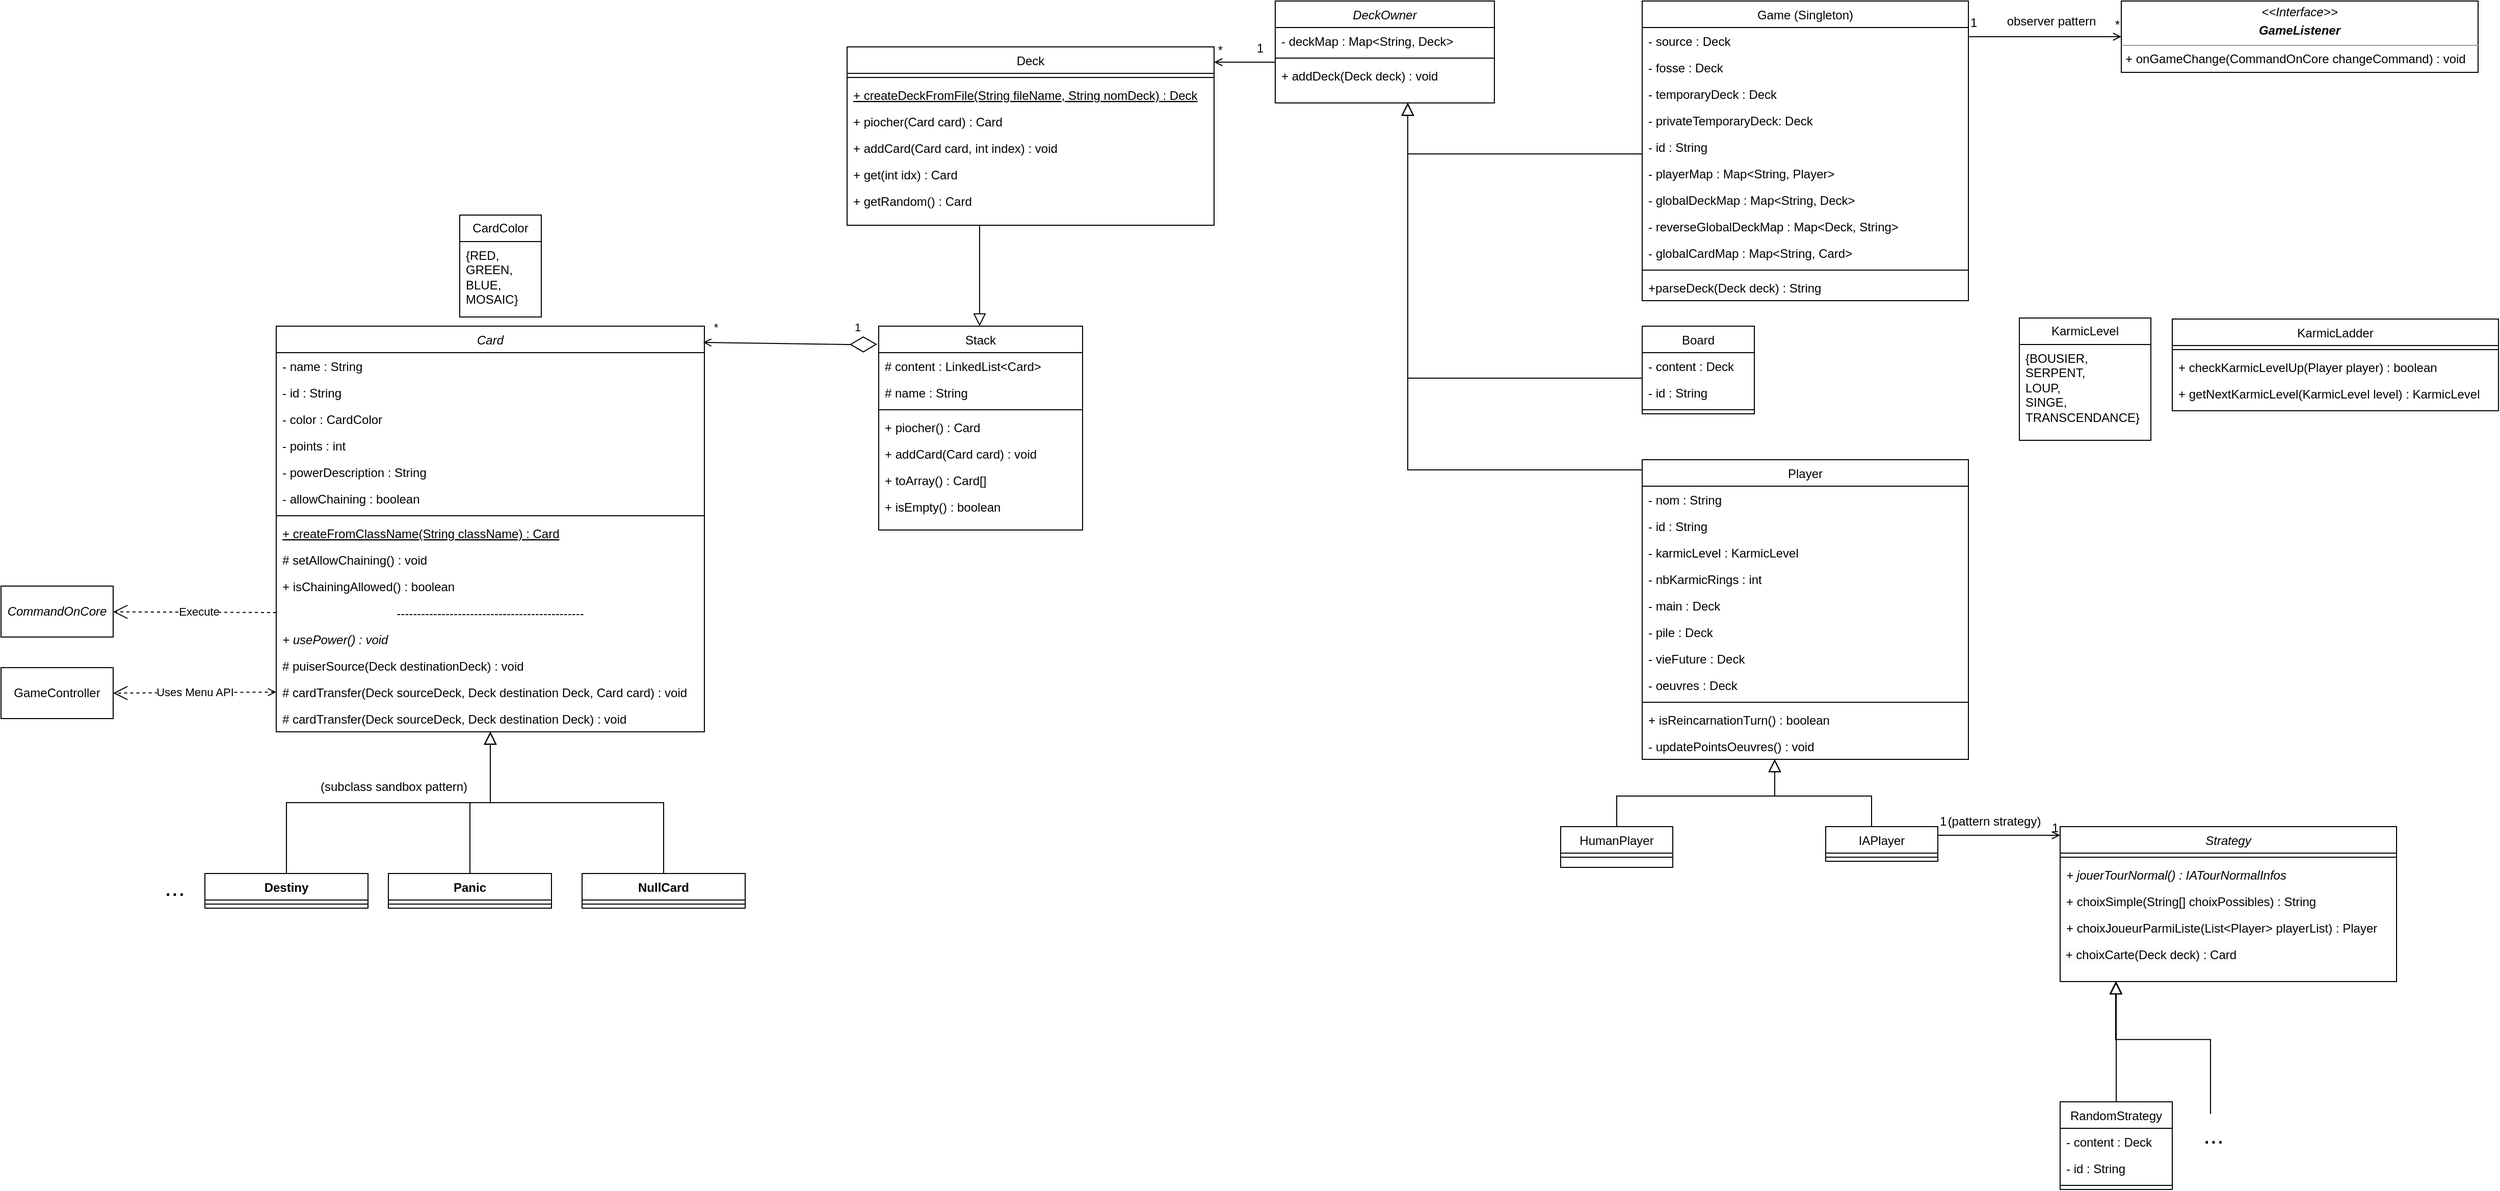 <mxfile version="22.1.21" type="github">
  <diagram id="C5RBs43oDa-KdzZeNtuy" name="Page-1">
    <mxGraphModel dx="1260" dy="649" grid="1" gridSize="10" guides="1" tooltips="1" connect="1" arrows="1" fold="1" page="1" pageScale="1" pageWidth="827" pageHeight="1169" math="0" shadow="0">
      <root>
        <mxCell id="WIyWlLk6GJQsqaUBKTNV-0" />
        <mxCell id="WIyWlLk6GJQsqaUBKTNV-1" parent="WIyWlLk6GJQsqaUBKTNV-0" />
        <mxCell id="ZWqAunlyHG688bj_NlrF-0" value="KarmicLevel" style="swimlane;fontStyle=0;childLayout=stackLayout;horizontal=1;startSize=26;fillColor=none;horizontalStack=0;resizeParent=1;resizeParentMax=0;resizeLast=0;collapsible=1;marginBottom=0;whiteSpace=wrap;html=1;" vertex="1" parent="WIyWlLk6GJQsqaUBKTNV-1">
          <mxGeometry x="2160" y="821" width="129" height="120" as="geometry">
            <mxRectangle x="1484" y="360" width="130" height="30" as="alternateBounds" />
          </mxGeometry>
        </mxCell>
        <mxCell id="ZWqAunlyHG688bj_NlrF-1" value="{BOUSIER, SERPENT, &lt;br&gt;LOUP, &lt;br&gt;SINGE, TRANSCENDANCE}" style="text;strokeColor=none;fillColor=none;align=left;verticalAlign=top;spacingLeft=4;spacingRight=4;overflow=hidden;rotatable=0;points=[[0,0.5],[1,0.5]];portConstraint=eastwest;whiteSpace=wrap;html=1;" vertex="1" parent="ZWqAunlyHG688bj_NlrF-0">
          <mxGeometry y="26" width="129" height="94" as="geometry" />
        </mxCell>
        <mxCell id="ZWqAunlyHG688bj_NlrF-13" value="KarmicLadder" style="swimlane;fontStyle=0;align=center;verticalAlign=top;childLayout=stackLayout;horizontal=1;startSize=26;horizontalStack=0;resizeParent=1;resizeLast=0;collapsible=1;marginBottom=0;rounded=0;shadow=0;strokeWidth=1;" vertex="1" parent="WIyWlLk6GJQsqaUBKTNV-1">
          <mxGeometry x="2310" y="822" width="320" height="90" as="geometry">
            <mxRectangle x="130" y="380" width="160" height="26" as="alternateBounds" />
          </mxGeometry>
        </mxCell>
        <mxCell id="ZWqAunlyHG688bj_NlrF-18" value="" style="line;html=1;strokeWidth=1;align=left;verticalAlign=middle;spacingTop=-1;spacingLeft=3;spacingRight=3;rotatable=0;labelPosition=right;points=[];portConstraint=eastwest;" vertex="1" parent="ZWqAunlyHG688bj_NlrF-13">
          <mxGeometry y="26" width="320" height="8" as="geometry" />
        </mxCell>
        <mxCell id="ZWqAunlyHG688bj_NlrF-96" value="+ checkKarmicLevelUp(Player player) : boolean" style="text;align=left;verticalAlign=top;spacingLeft=4;spacingRight=4;overflow=hidden;rotatable=0;points=[[0,0.5],[1,0.5]];portConstraint=eastwest;rounded=0;shadow=0;html=0;" vertex="1" parent="ZWqAunlyHG688bj_NlrF-13">
          <mxGeometry y="34" width="320" height="26" as="geometry" />
        </mxCell>
        <mxCell id="ZWqAunlyHG688bj_NlrF-99" value="+ getNextKarmicLevel(KarmicLevel level) : KarmicLevel" style="text;align=left;verticalAlign=top;spacingLeft=4;spacingRight=4;overflow=hidden;rotatable=0;points=[[0,0.5],[1,0.5]];portConstraint=eastwest;rounded=0;shadow=0;html=0;" vertex="1" parent="ZWqAunlyHG688bj_NlrF-13">
          <mxGeometry y="60" width="320" height="26" as="geometry" />
        </mxCell>
        <mxCell id="ZWqAunlyHG688bj_NlrF-23" value="&lt;p style=&quot;margin:0px;margin-top:4px;text-align:center;&quot;&gt;&lt;i&gt;&amp;lt;&amp;lt;Interface&amp;gt;&amp;gt;&lt;/i&gt;&lt;br&gt;&lt;/p&gt;&lt;p style=&quot;margin:0px;margin-top:4px;text-align:center;&quot;&gt;&lt;i&gt;&lt;b&gt;GameListener&lt;/b&gt;&lt;/i&gt;&lt;/p&gt;&lt;hr size=&quot;1&quot;&gt;&lt;p style=&quot;margin:0px;margin-left:4px;&quot;&gt;+ onGameChange(CommandOnCore changeCommand) : void&lt;/p&gt;" style="verticalAlign=top;align=left;overflow=fill;fontSize=12;fontFamily=Helvetica;html=1;whiteSpace=wrap;" vertex="1" parent="WIyWlLk6GJQsqaUBKTNV-1">
          <mxGeometry x="2260" y="510" width="350" height="70" as="geometry" />
        </mxCell>
        <mxCell id="ZWqAunlyHG688bj_NlrF-24" value="DeckOwner" style="swimlane;fontStyle=2;align=center;verticalAlign=top;childLayout=stackLayout;horizontal=1;startSize=26;horizontalStack=0;resizeParent=1;resizeLast=0;collapsible=1;marginBottom=0;rounded=0;shadow=0;strokeWidth=1;" vertex="1" parent="WIyWlLk6GJQsqaUBKTNV-1">
          <mxGeometry x="1430" y="510" width="215" height="100" as="geometry">
            <mxRectangle x="860" y="770" width="160" height="26" as="alternateBounds" />
          </mxGeometry>
        </mxCell>
        <mxCell id="ZWqAunlyHG688bj_NlrF-25" value="- deckMap : Map&lt;String, Deck&gt;" style="text;align=left;verticalAlign=top;spacingLeft=4;spacingRight=4;overflow=hidden;rotatable=0;points=[[0,0.5],[1,0.5]];portConstraint=eastwest;" vertex="1" parent="ZWqAunlyHG688bj_NlrF-24">
          <mxGeometry y="26" width="215" height="26" as="geometry" />
        </mxCell>
        <mxCell id="ZWqAunlyHG688bj_NlrF-28" value="" style="line;html=1;strokeWidth=1;align=left;verticalAlign=middle;spacingTop=-1;spacingLeft=3;spacingRight=3;rotatable=0;labelPosition=right;points=[];portConstraint=eastwest;" vertex="1" parent="ZWqAunlyHG688bj_NlrF-24">
          <mxGeometry y="52" width="215" height="8" as="geometry" />
        </mxCell>
        <mxCell id="ZWqAunlyHG688bj_NlrF-30" value="+ addDeck(Deck deck) : void" style="text;align=left;verticalAlign=top;spacingLeft=4;spacingRight=4;overflow=hidden;rotatable=0;points=[[0,0.5],[1,0.5]];portConstraint=eastwest;rounded=0;shadow=0;html=0;" vertex="1" parent="ZWqAunlyHG688bj_NlrF-24">
          <mxGeometry y="60" width="215" height="26" as="geometry" />
        </mxCell>
        <mxCell id="ZWqAunlyHG688bj_NlrF-32" value="CardColor" style="swimlane;fontStyle=0;childLayout=stackLayout;horizontal=1;startSize=26;fillColor=none;horizontalStack=0;resizeParent=1;resizeParentMax=0;resizeLast=0;collapsible=1;marginBottom=0;whiteSpace=wrap;html=1;" vertex="1" parent="WIyWlLk6GJQsqaUBKTNV-1">
          <mxGeometry x="630" y="720" width="80" height="100" as="geometry">
            <mxRectangle x="1484" y="360" width="130" height="30" as="alternateBounds" />
          </mxGeometry>
        </mxCell>
        <mxCell id="ZWqAunlyHG688bj_NlrF-33" value="{RED,&lt;br&gt;GREEN,&lt;br&gt;BLUE,&lt;br&gt;MOSAIC}" style="text;strokeColor=none;fillColor=none;align=left;verticalAlign=top;spacingLeft=4;spacingRight=4;overflow=hidden;rotatable=0;points=[[0,0.5],[1,0.5]];portConstraint=eastwest;whiteSpace=wrap;html=1;" vertex="1" parent="ZWqAunlyHG688bj_NlrF-32">
          <mxGeometry y="26" width="80" height="74" as="geometry" />
        </mxCell>
        <mxCell id="ZWqAunlyHG688bj_NlrF-35" value="Card" style="swimlane;fontStyle=2;align=center;verticalAlign=top;childLayout=stackLayout;horizontal=1;startSize=26;horizontalStack=0;resizeParent=1;resizeLast=0;collapsible=1;marginBottom=0;rounded=0;shadow=0;strokeWidth=1;" vertex="1" parent="WIyWlLk6GJQsqaUBKTNV-1">
          <mxGeometry x="450" y="829" width="420" height="398" as="geometry">
            <mxRectangle x="470" y="94" width="160" height="26" as="alternateBounds" />
          </mxGeometry>
        </mxCell>
        <mxCell id="ZWqAunlyHG688bj_NlrF-36" value="- name : String" style="text;align=left;verticalAlign=top;spacingLeft=4;spacingRight=4;overflow=hidden;rotatable=0;points=[[0,0.5],[1,0.5]];portConstraint=eastwest;" vertex="1" parent="ZWqAunlyHG688bj_NlrF-35">
          <mxGeometry y="26" width="420" height="26" as="geometry" />
        </mxCell>
        <mxCell id="ZWqAunlyHG688bj_NlrF-39" value="- id : String" style="text;align=left;verticalAlign=top;spacingLeft=4;spacingRight=4;overflow=hidden;rotatable=0;points=[[0,0.5],[1,0.5]];portConstraint=eastwest;" vertex="1" parent="ZWqAunlyHG688bj_NlrF-35">
          <mxGeometry y="52" width="420" height="26" as="geometry" />
        </mxCell>
        <mxCell id="ZWqAunlyHG688bj_NlrF-41" value="- color : CardColor" style="text;align=left;verticalAlign=top;spacingLeft=4;spacingRight=4;overflow=hidden;rotatable=0;points=[[0,0.5],[1,0.5]];portConstraint=eastwest;" vertex="1" parent="ZWqAunlyHG688bj_NlrF-35">
          <mxGeometry y="78" width="420" height="26" as="geometry" />
        </mxCell>
        <mxCell id="ZWqAunlyHG688bj_NlrF-43" value="- points : int" style="text;align=left;verticalAlign=top;spacingLeft=4;spacingRight=4;overflow=hidden;rotatable=0;points=[[0,0.5],[1,0.5]];portConstraint=eastwest;" vertex="1" parent="ZWqAunlyHG688bj_NlrF-35">
          <mxGeometry y="104" width="420" height="26" as="geometry" />
        </mxCell>
        <mxCell id="ZWqAunlyHG688bj_NlrF-42" value="- powerDescription : String" style="text;align=left;verticalAlign=top;spacingLeft=4;spacingRight=4;overflow=hidden;rotatable=0;points=[[0,0.5],[1,0.5]];portConstraint=eastwest;" vertex="1" parent="ZWqAunlyHG688bj_NlrF-35">
          <mxGeometry y="130" width="420" height="26" as="geometry" />
        </mxCell>
        <mxCell id="ZWqAunlyHG688bj_NlrF-40" value="- allowChaining : boolean" style="text;align=left;verticalAlign=top;spacingLeft=4;spacingRight=4;overflow=hidden;rotatable=0;points=[[0,0.5],[1,0.5]];portConstraint=eastwest;" vertex="1" parent="ZWqAunlyHG688bj_NlrF-35">
          <mxGeometry y="156" width="420" height="26" as="geometry" />
        </mxCell>
        <mxCell id="ZWqAunlyHG688bj_NlrF-37" value="" style="line;html=1;strokeWidth=1;align=left;verticalAlign=middle;spacingTop=-1;spacingLeft=3;spacingRight=3;rotatable=0;labelPosition=right;points=[];portConstraint=eastwest;" vertex="1" parent="ZWqAunlyHG688bj_NlrF-35">
          <mxGeometry y="182" width="420" height="8" as="geometry" />
        </mxCell>
        <mxCell id="ZWqAunlyHG688bj_NlrF-44" value="+ createFromClassName(String className) : Card" style="text;align=left;verticalAlign=top;spacingLeft=4;spacingRight=4;overflow=hidden;rotatable=0;points=[[0,0.5],[1,0.5]];portConstraint=eastwest;fontStyle=4" vertex="1" parent="ZWqAunlyHG688bj_NlrF-35">
          <mxGeometry y="190" width="420" height="26" as="geometry" />
        </mxCell>
        <mxCell id="ZWqAunlyHG688bj_NlrF-45" value="# setAllowChaining() : void" style="text;align=left;verticalAlign=top;spacingLeft=4;spacingRight=4;overflow=hidden;rotatable=0;points=[[0,0.5],[1,0.5]];portConstraint=eastwest;" vertex="1" parent="ZWqAunlyHG688bj_NlrF-35">
          <mxGeometry y="216" width="420" height="26" as="geometry" />
        </mxCell>
        <mxCell id="ZWqAunlyHG688bj_NlrF-46" value="+ isChainingAllowed() : boolean" style="text;align=left;verticalAlign=top;spacingLeft=4;spacingRight=4;overflow=hidden;rotatable=0;points=[[0,0.5],[1,0.5]];portConstraint=eastwest;" vertex="1" parent="ZWqAunlyHG688bj_NlrF-35">
          <mxGeometry y="242" width="420" height="26" as="geometry" />
        </mxCell>
        <mxCell id="ZWqAunlyHG688bj_NlrF-47" value="----------------------------------------------" style="text;align=center;verticalAlign=top;spacingLeft=4;spacingRight=4;overflow=hidden;rotatable=0;points=[[0,0.5],[1,0.5]];portConstraint=eastwest;" vertex="1" parent="ZWqAunlyHG688bj_NlrF-35">
          <mxGeometry y="268" width="420" height="26" as="geometry" />
        </mxCell>
        <mxCell id="ZWqAunlyHG688bj_NlrF-48" value="+ usePower() : void" style="text;align=left;verticalAlign=top;spacingLeft=4;spacingRight=4;overflow=hidden;rotatable=0;points=[[0,0.5],[1,0.5]];portConstraint=eastwest;fontStyle=2" vertex="1" parent="ZWqAunlyHG688bj_NlrF-35">
          <mxGeometry y="294" width="420" height="26" as="geometry" />
        </mxCell>
        <mxCell id="ZWqAunlyHG688bj_NlrF-49" value="# puiserSource(Deck destinationDeck) : void" style="text;align=left;verticalAlign=top;spacingLeft=4;spacingRight=4;overflow=hidden;rotatable=0;points=[[0,0.5],[1,0.5]];portConstraint=eastwest;" vertex="1" parent="ZWqAunlyHG688bj_NlrF-35">
          <mxGeometry y="320" width="420" height="26" as="geometry" />
        </mxCell>
        <mxCell id="ZWqAunlyHG688bj_NlrF-52" value="# cardTransfer(Deck sourceDeck, Deck destination Deck, Card card) : void" style="text;align=left;verticalAlign=top;spacingLeft=4;spacingRight=4;overflow=hidden;rotatable=0;points=[[0,0.5],[1,0.5]];portConstraint=eastwest;" vertex="1" parent="ZWqAunlyHG688bj_NlrF-35">
          <mxGeometry y="346" width="420" height="26" as="geometry" />
        </mxCell>
        <mxCell id="ZWqAunlyHG688bj_NlrF-53" value="# cardTransfer(Deck sourceDeck, Deck destination Deck) : void" style="text;align=left;verticalAlign=top;spacingLeft=4;spacingRight=4;overflow=hidden;rotatable=0;points=[[0,0.5],[1,0.5]];portConstraint=eastwest;" vertex="1" parent="ZWqAunlyHG688bj_NlrF-35">
          <mxGeometry y="372" width="420" height="26" as="geometry" />
        </mxCell>
        <mxCell id="ZWqAunlyHG688bj_NlrF-50" value="&lt;i&gt;CommandOnCore&lt;/i&gt;" style="html=1;whiteSpace=wrap;" vertex="1" parent="WIyWlLk6GJQsqaUBKTNV-1">
          <mxGeometry x="180" y="1084" width="110" height="50" as="geometry" />
        </mxCell>
        <mxCell id="ZWqAunlyHG688bj_NlrF-51" value="GameController" style="html=1;whiteSpace=wrap;" vertex="1" parent="WIyWlLk6GJQsqaUBKTNV-1">
          <mxGeometry x="180" y="1164" width="110" height="50" as="geometry" />
        </mxCell>
        <mxCell id="ZWqAunlyHG688bj_NlrF-54" value="Destiny" style="swimlane;fontStyle=1;align=center;verticalAlign=top;childLayout=stackLayout;horizontal=1;startSize=26;horizontalStack=0;resizeParent=1;resizeParentMax=0;resizeLast=0;collapsible=1;marginBottom=0;whiteSpace=wrap;html=1;" vertex="1" parent="WIyWlLk6GJQsqaUBKTNV-1">
          <mxGeometry x="380" y="1366" width="160" height="34" as="geometry" />
        </mxCell>
        <mxCell id="ZWqAunlyHG688bj_NlrF-55" value="" style="line;strokeWidth=1;fillColor=none;align=left;verticalAlign=middle;spacingTop=-1;spacingLeft=3;spacingRight=3;rotatable=0;labelPosition=right;points=[];portConstraint=eastwest;strokeColor=inherit;" vertex="1" parent="ZWqAunlyHG688bj_NlrF-54">
          <mxGeometry y="26" width="160" height="8" as="geometry" />
        </mxCell>
        <mxCell id="ZWqAunlyHG688bj_NlrF-56" value="Panic" style="swimlane;fontStyle=1;align=center;verticalAlign=top;childLayout=stackLayout;horizontal=1;startSize=26;horizontalStack=0;resizeParent=1;resizeParentMax=0;resizeLast=0;collapsible=1;marginBottom=0;whiteSpace=wrap;html=1;" vertex="1" parent="WIyWlLk6GJQsqaUBKTNV-1">
          <mxGeometry x="560" y="1366" width="160" height="34" as="geometry" />
        </mxCell>
        <mxCell id="ZWqAunlyHG688bj_NlrF-57" value="" style="line;strokeWidth=1;fillColor=none;align=left;verticalAlign=middle;spacingTop=-1;spacingLeft=3;spacingRight=3;rotatable=0;labelPosition=right;points=[];portConstraint=eastwest;strokeColor=inherit;" vertex="1" parent="ZWqAunlyHG688bj_NlrF-56">
          <mxGeometry y="26" width="160" height="8" as="geometry" />
        </mxCell>
        <mxCell id="ZWqAunlyHG688bj_NlrF-58" value="NullCard" style="swimlane;fontStyle=1;align=center;verticalAlign=top;childLayout=stackLayout;horizontal=1;startSize=26;horizontalStack=0;resizeParent=1;resizeParentMax=0;resizeLast=0;collapsible=1;marginBottom=0;whiteSpace=wrap;html=1;" vertex="1" parent="WIyWlLk6GJQsqaUBKTNV-1">
          <mxGeometry x="750" y="1366" width="160" height="34" as="geometry" />
        </mxCell>
        <mxCell id="ZWqAunlyHG688bj_NlrF-59" value="" style="line;strokeWidth=1;fillColor=none;align=left;verticalAlign=middle;spacingTop=-1;spacingLeft=3;spacingRight=3;rotatable=0;labelPosition=right;points=[];portConstraint=eastwest;strokeColor=inherit;" vertex="1" parent="ZWqAunlyHG688bj_NlrF-58">
          <mxGeometry y="26" width="160" height="8" as="geometry" />
        </mxCell>
        <mxCell id="ZWqAunlyHG688bj_NlrF-60" value="" style="endArrow=block;endSize=10;endFill=0;shadow=0;strokeWidth=1;rounded=0;edgeStyle=elbowEdgeStyle;elbow=vertical;exitX=0.5;exitY=0;exitDx=0;exitDy=0;entryX=0.5;entryY=1;entryDx=0;entryDy=0;" edge="1" parent="WIyWlLk6GJQsqaUBKTNV-1" source="ZWqAunlyHG688bj_NlrF-54" target="ZWqAunlyHG688bj_NlrF-35">
          <mxGeometry width="160" relative="1" as="geometry">
            <mxPoint x="870" y="1378" as="sourcePoint" />
            <mxPoint x="540" y="886" as="targetPoint" />
          </mxGeometry>
        </mxCell>
        <mxCell id="ZWqAunlyHG688bj_NlrF-61" value="" style="endArrow=block;endSize=10;endFill=0;shadow=0;strokeWidth=1;rounded=0;edgeStyle=elbowEdgeStyle;elbow=vertical;exitX=0.5;exitY=0;exitDx=0;exitDy=0;entryX=0.5;entryY=1;entryDx=0;entryDy=0;" edge="1" parent="WIyWlLk6GJQsqaUBKTNV-1" source="ZWqAunlyHG688bj_NlrF-56" target="ZWqAunlyHG688bj_NlrF-35">
          <mxGeometry width="160" relative="1" as="geometry">
            <mxPoint x="470" y="1376" as="sourcePoint" />
            <mxPoint x="570" y="886" as="targetPoint" />
          </mxGeometry>
        </mxCell>
        <mxCell id="ZWqAunlyHG688bj_NlrF-62" value="" style="endArrow=block;endSize=10;endFill=0;shadow=0;strokeWidth=1;rounded=0;edgeStyle=elbowEdgeStyle;elbow=vertical;exitX=0.5;exitY=0;exitDx=0;exitDy=0;entryX=0.5;entryY=1;entryDx=0;entryDy=0;" edge="1" parent="WIyWlLk6GJQsqaUBKTNV-1" source="ZWqAunlyHG688bj_NlrF-58" target="ZWqAunlyHG688bj_NlrF-35">
          <mxGeometry width="160" relative="1" as="geometry">
            <mxPoint x="650" y="1376" as="sourcePoint" />
            <mxPoint x="530" y="936" as="targetPoint" />
          </mxGeometry>
        </mxCell>
        <mxCell id="ZWqAunlyHG688bj_NlrF-63" value="&lt;font style=&quot;font-size: 24px;&quot;&gt;...&lt;/font&gt;" style="text;html=1;align=center;verticalAlign=middle;resizable=0;points=[];autosize=1;strokeColor=none;fillColor=none;" vertex="1" parent="WIyWlLk6GJQsqaUBKTNV-1">
          <mxGeometry x="330" y="1360" width="40" height="40" as="geometry" />
        </mxCell>
        <mxCell id="ZWqAunlyHG688bj_NlrF-64" value="(subclass sandbox pattern)" style="text;html=1;align=center;verticalAlign=middle;resizable=0;points=[];autosize=1;strokeColor=none;fillColor=none;" vertex="1" parent="WIyWlLk6GJQsqaUBKTNV-1">
          <mxGeometry x="480" y="1266" width="170" height="30" as="geometry" />
        </mxCell>
        <mxCell id="ZWqAunlyHG688bj_NlrF-65" value="Uses Menu API" style="endArrow=open;endSize=12;dashed=1;html=1;rounded=0;entryX=1;entryY=0.5;entryDx=0;entryDy=0;exitX=0;exitY=0.5;exitDx=0;exitDy=0;startArrow=open;startFill=0;targetPerimeterSpacing=12;sourcePerimeterSpacing=6;" edge="1" parent="WIyWlLk6GJQsqaUBKTNV-1" source="ZWqAunlyHG688bj_NlrF-52" target="ZWqAunlyHG688bj_NlrF-51">
          <mxGeometry width="160" relative="1" as="geometry">
            <mxPoint x="20" y="1196" as="sourcePoint" />
            <mxPoint x="302" y="1197" as="targetPoint" />
          </mxGeometry>
        </mxCell>
        <mxCell id="ZWqAunlyHG688bj_NlrF-66" value="Execute" style="endArrow=open;endSize=12;dashed=1;html=1;rounded=0;exitX=0;exitY=0.5;exitDx=0;exitDy=0;" edge="1" parent="WIyWlLk6GJQsqaUBKTNV-1" source="ZWqAunlyHG688bj_NlrF-47" target="ZWqAunlyHG688bj_NlrF-50">
          <mxGeometry x="-0.045" y="-1" width="160" relative="1" as="geometry">
            <mxPoint x="370" y="1035.5" as="sourcePoint" />
            <mxPoint x="369" y="1246.5" as="targetPoint" />
            <mxPoint as="offset" />
          </mxGeometry>
        </mxCell>
        <mxCell id="ZWqAunlyHG688bj_NlrF-67" value="Stack" style="swimlane;fontStyle=0;align=center;verticalAlign=top;childLayout=stackLayout;horizontal=1;startSize=26;horizontalStack=0;resizeParent=1;resizeLast=0;collapsible=1;marginBottom=0;rounded=0;shadow=0;strokeWidth=1;" vertex="1" parent="WIyWlLk6GJQsqaUBKTNV-1">
          <mxGeometry x="1041" y="829" width="200" height="200" as="geometry">
            <mxRectangle x="130" y="380" width="160" height="26" as="alternateBounds" />
          </mxGeometry>
        </mxCell>
        <mxCell id="ZWqAunlyHG688bj_NlrF-68" value="# content : LinkedList&lt;Card&gt;" style="text;align=left;verticalAlign=top;spacingLeft=4;spacingRight=4;overflow=hidden;rotatable=0;points=[[0,0.5],[1,0.5]];portConstraint=eastwest;" vertex="1" parent="ZWqAunlyHG688bj_NlrF-67">
          <mxGeometry y="26" width="200" height="26" as="geometry" />
        </mxCell>
        <mxCell id="ZWqAunlyHG688bj_NlrF-69" value="# name : String" style="text;align=left;verticalAlign=top;spacingLeft=4;spacingRight=4;overflow=hidden;rotatable=0;points=[[0,0.5],[1,0.5]];portConstraint=eastwest;" vertex="1" parent="ZWqAunlyHG688bj_NlrF-67">
          <mxGeometry y="52" width="200" height="26" as="geometry" />
        </mxCell>
        <mxCell id="ZWqAunlyHG688bj_NlrF-72" value="" style="line;html=1;strokeWidth=1;align=left;verticalAlign=middle;spacingTop=-1;spacingLeft=3;spacingRight=3;rotatable=0;labelPosition=right;points=[];portConstraint=eastwest;" vertex="1" parent="ZWqAunlyHG688bj_NlrF-67">
          <mxGeometry y="78" width="200" height="8" as="geometry" />
        </mxCell>
        <mxCell id="ZWqAunlyHG688bj_NlrF-73" value="+ piocher() : Card" style="text;align=left;verticalAlign=top;spacingLeft=4;spacingRight=4;overflow=hidden;rotatable=0;points=[[0,0.5],[1,0.5]];portConstraint=eastwest;fontStyle=0" vertex="1" parent="ZWqAunlyHG688bj_NlrF-67">
          <mxGeometry y="86" width="200" height="26" as="geometry" />
        </mxCell>
        <mxCell id="ZWqAunlyHG688bj_NlrF-74" value="+ addCard(Card card) : void" style="text;align=left;verticalAlign=top;spacingLeft=4;spacingRight=4;overflow=hidden;rotatable=0;points=[[0,0.5],[1,0.5]];portConstraint=eastwest;fontStyle=0" vertex="1" parent="ZWqAunlyHG688bj_NlrF-67">
          <mxGeometry y="112" width="200" height="26" as="geometry" />
        </mxCell>
        <mxCell id="ZWqAunlyHG688bj_NlrF-77" value="+ toArray() : Card[]" style="text;align=left;verticalAlign=top;spacingLeft=4;spacingRight=4;overflow=hidden;rotatable=0;points=[[0,0.5],[1,0.5]];portConstraint=eastwest;fontStyle=0" vertex="1" parent="ZWqAunlyHG688bj_NlrF-67">
          <mxGeometry y="138" width="200" height="26" as="geometry" />
        </mxCell>
        <mxCell id="ZWqAunlyHG688bj_NlrF-78" value="+ isEmpty() : boolean" style="text;align=left;verticalAlign=top;spacingLeft=4;spacingRight=4;overflow=hidden;rotatable=0;points=[[0,0.5],[1,0.5]];portConstraint=eastwest;fontStyle=0" vertex="1" parent="ZWqAunlyHG688bj_NlrF-67">
          <mxGeometry y="164" width="200" height="26" as="geometry" />
        </mxCell>
        <mxCell id="ZWqAunlyHG688bj_NlrF-79" value="Deck" style="swimlane;fontStyle=0;align=center;verticalAlign=top;childLayout=stackLayout;horizontal=1;startSize=26;horizontalStack=0;resizeParent=1;resizeLast=0;collapsible=1;marginBottom=0;rounded=0;shadow=0;strokeWidth=1;" vertex="1" parent="WIyWlLk6GJQsqaUBKTNV-1">
          <mxGeometry x="1010" y="555" width="360" height="175" as="geometry">
            <mxRectangle x="130" y="380" width="160" height="26" as="alternateBounds" />
          </mxGeometry>
        </mxCell>
        <mxCell id="ZWqAunlyHG688bj_NlrF-82" value="" style="line;html=1;strokeWidth=1;align=left;verticalAlign=middle;spacingTop=-1;spacingLeft=3;spacingRight=3;rotatable=0;labelPosition=right;points=[];portConstraint=eastwest;" vertex="1" parent="ZWqAunlyHG688bj_NlrF-79">
          <mxGeometry y="26" width="360" height="8" as="geometry" />
        </mxCell>
        <mxCell id="ZWqAunlyHG688bj_NlrF-88" value="+ createDeckFromFile(String fileName, String nomDeck) : Deck" style="text;align=left;verticalAlign=top;spacingLeft=4;spacingRight=4;overflow=hidden;rotatable=0;points=[[0,0.5],[1,0.5]];portConstraint=eastwest;fontStyle=4" vertex="1" parent="ZWqAunlyHG688bj_NlrF-79">
          <mxGeometry y="34" width="360" height="26" as="geometry" />
        </mxCell>
        <mxCell id="ZWqAunlyHG688bj_NlrF-83" value="+ piocher(Card card) : Card" style="text;align=left;verticalAlign=top;spacingLeft=4;spacingRight=4;overflow=hidden;rotatable=0;points=[[0,0.5],[1,0.5]];portConstraint=eastwest;fontStyle=0" vertex="1" parent="ZWqAunlyHG688bj_NlrF-79">
          <mxGeometry y="60" width="360" height="26" as="geometry" />
        </mxCell>
        <mxCell id="ZWqAunlyHG688bj_NlrF-84" value="+ addCard(Card card, int index) : void" style="text;align=left;verticalAlign=top;spacingLeft=4;spacingRight=4;overflow=hidden;rotatable=0;points=[[0,0.5],[1,0.5]];portConstraint=eastwest;fontStyle=0" vertex="1" parent="ZWqAunlyHG688bj_NlrF-79">
          <mxGeometry y="86" width="360" height="26" as="geometry" />
        </mxCell>
        <mxCell id="ZWqAunlyHG688bj_NlrF-85" value="+ get(int idx) : Card" style="text;align=left;verticalAlign=top;spacingLeft=4;spacingRight=4;overflow=hidden;rotatable=0;points=[[0,0.5],[1,0.5]];portConstraint=eastwest;fontStyle=0" vertex="1" parent="ZWqAunlyHG688bj_NlrF-79">
          <mxGeometry y="112" width="360" height="26" as="geometry" />
        </mxCell>
        <mxCell id="ZWqAunlyHG688bj_NlrF-86" value="+ getRandom() : Card" style="text;align=left;verticalAlign=top;spacingLeft=4;spacingRight=4;overflow=hidden;rotatable=0;points=[[0,0.5],[1,0.5]];portConstraint=eastwest;fontStyle=0" vertex="1" parent="ZWqAunlyHG688bj_NlrF-79">
          <mxGeometry y="138" width="360" height="26" as="geometry" />
        </mxCell>
        <mxCell id="ZWqAunlyHG688bj_NlrF-87" value="" style="endArrow=block;endSize=10;endFill=0;shadow=0;strokeWidth=1;rounded=0;edgeStyle=elbowEdgeStyle;elbow=vertical;" edge="1" parent="WIyWlLk6GJQsqaUBKTNV-1" source="ZWqAunlyHG688bj_NlrF-79" target="ZWqAunlyHG688bj_NlrF-67">
          <mxGeometry width="160" relative="1" as="geometry">
            <mxPoint x="1240" y="1116" as="sourcePoint" />
            <mxPoint x="1380" y="1036" as="targetPoint" />
            <Array as="points">
              <mxPoint x="1140" y="770" />
            </Array>
          </mxGeometry>
        </mxCell>
        <mxCell id="ZWqAunlyHG688bj_NlrF-89" value="" style="endArrow=diamondThin;endFill=0;endSize=24;html=1;rounded=0;startArrow=open;startFill=0;exitX=0.997;exitY=0.04;exitDx=0;exitDy=0;exitPerimeter=0;entryX=-0.008;entryY=0.089;entryDx=0;entryDy=0;entryPerimeter=0;" edge="1" parent="WIyWlLk6GJQsqaUBKTNV-1" source="ZWqAunlyHG688bj_NlrF-35" target="ZWqAunlyHG688bj_NlrF-67">
          <mxGeometry width="160" relative="1" as="geometry">
            <mxPoint x="910" y="816" as="sourcePoint" />
            <mxPoint x="1070" y="816" as="targetPoint" />
            <Array as="points">
              <mxPoint x="1010" y="847" />
            </Array>
          </mxGeometry>
        </mxCell>
        <mxCell id="ZWqAunlyHG688bj_NlrF-90" value="1" style="edgeLabel;html=1;align=center;verticalAlign=middle;resizable=0;points=[];" vertex="1" connectable="0" parent="ZWqAunlyHG688bj_NlrF-89">
          <mxGeometry x="0.795" y="2" relative="1" as="geometry">
            <mxPoint x="-2" y="-15" as="offset" />
          </mxGeometry>
        </mxCell>
        <mxCell id="ZWqAunlyHG688bj_NlrF-91" value="*" style="edgeLabel;html=1;align=center;verticalAlign=middle;resizable=0;points=[];" vertex="1" connectable="0" parent="ZWqAunlyHG688bj_NlrF-89">
          <mxGeometry x="-0.903" y="1" relative="1" as="geometry">
            <mxPoint x="3" y="-14" as="offset" />
          </mxGeometry>
        </mxCell>
        <mxCell id="ZWqAunlyHG688bj_NlrF-92" value="" style="endArrow=open;shadow=0;strokeWidth=1;rounded=0;endFill=1;edgeStyle=elbowEdgeStyle;elbow=vertical;" edge="1" parent="WIyWlLk6GJQsqaUBKTNV-1" source="ZWqAunlyHG688bj_NlrF-24" target="ZWqAunlyHG688bj_NlrF-79">
          <mxGeometry x="0.5" y="41" relative="1" as="geometry">
            <mxPoint x="1510" y="520" as="sourcePoint" />
            <mxPoint x="1420" y="540" as="targetPoint" />
            <mxPoint x="-40" y="32" as="offset" />
            <Array as="points">
              <mxPoint x="1410" y="570" />
            </Array>
          </mxGeometry>
        </mxCell>
        <mxCell id="ZWqAunlyHG688bj_NlrF-93" value="1" style="resizable=0;align=left;verticalAlign=bottom;labelBackgroundColor=none;fontSize=12;" connectable="0" vertex="1" parent="ZWqAunlyHG688bj_NlrF-92">
          <mxGeometry x="-1" relative="1" as="geometry">
            <mxPoint x="-20" y="-5" as="offset" />
          </mxGeometry>
        </mxCell>
        <mxCell id="ZWqAunlyHG688bj_NlrF-94" value="*" style="resizable=0;align=right;verticalAlign=bottom;labelBackgroundColor=none;fontSize=12;" connectable="0" vertex="1" parent="ZWqAunlyHG688bj_NlrF-92">
          <mxGeometry x="1" relative="1" as="geometry">
            <mxPoint x="10" y="-3" as="offset" />
          </mxGeometry>
        </mxCell>
        <mxCell id="ZWqAunlyHG688bj_NlrF-100" value="Board" style="swimlane;fontStyle=0;align=center;verticalAlign=top;childLayout=stackLayout;horizontal=1;startSize=26;horizontalStack=0;resizeParent=1;resizeLast=0;collapsible=1;marginBottom=0;rounded=0;shadow=0;strokeWidth=1;" vertex="1" parent="WIyWlLk6GJQsqaUBKTNV-1">
          <mxGeometry x="1790" y="829" width="110" height="86" as="geometry">
            <mxRectangle x="130" y="380" width="160" height="26" as="alternateBounds" />
          </mxGeometry>
        </mxCell>
        <mxCell id="ZWqAunlyHG688bj_NlrF-105" value="- content : Deck" style="text;align=left;verticalAlign=top;spacingLeft=4;spacingRight=4;overflow=hidden;rotatable=0;points=[[0,0.5],[1,0.5]];portConstraint=eastwest;" vertex="1" parent="ZWqAunlyHG688bj_NlrF-100">
          <mxGeometry y="26" width="110" height="26" as="geometry" />
        </mxCell>
        <mxCell id="ZWqAunlyHG688bj_NlrF-106" value="- id : String" style="text;align=left;verticalAlign=top;spacingLeft=4;spacingRight=4;overflow=hidden;rotatable=0;points=[[0,0.5],[1,0.5]];portConstraint=eastwest;" vertex="1" parent="ZWqAunlyHG688bj_NlrF-100">
          <mxGeometry y="52" width="110" height="26" as="geometry" />
        </mxCell>
        <mxCell id="ZWqAunlyHG688bj_NlrF-101" value="" style="line;html=1;strokeWidth=1;align=left;verticalAlign=middle;spacingTop=-1;spacingLeft=3;spacingRight=3;rotatable=0;labelPosition=right;points=[];portConstraint=eastwest;" vertex="1" parent="ZWqAunlyHG688bj_NlrF-100">
          <mxGeometry y="78" width="110" height="8" as="geometry" />
        </mxCell>
        <mxCell id="ZWqAunlyHG688bj_NlrF-104" value="" style="endArrow=block;endSize=10;endFill=0;shadow=0;strokeWidth=1;rounded=0;edgeStyle=elbowEdgeStyle;elbow=vertical;" edge="1" parent="WIyWlLk6GJQsqaUBKTNV-1" source="ZWqAunlyHG688bj_NlrF-100" target="ZWqAunlyHG688bj_NlrF-24">
          <mxGeometry width="160" relative="1" as="geometry">
            <mxPoint x="1590" y="823" as="sourcePoint" />
            <mxPoint x="1590" y="710" as="targetPoint" />
            <Array as="points">
              <mxPoint x="1560" y="880" />
            </Array>
          </mxGeometry>
        </mxCell>
        <mxCell id="ZWqAunlyHG688bj_NlrF-107" value="Player" style="swimlane;fontStyle=0;align=center;verticalAlign=top;childLayout=stackLayout;horizontal=1;startSize=26;horizontalStack=0;resizeParent=1;resizeLast=0;collapsible=1;marginBottom=0;rounded=0;shadow=0;strokeWidth=1;" vertex="1" parent="WIyWlLk6GJQsqaUBKTNV-1">
          <mxGeometry x="1790" y="960" width="320" height="294" as="geometry">
            <mxRectangle x="130" y="380" width="160" height="26" as="alternateBounds" />
          </mxGeometry>
        </mxCell>
        <mxCell id="ZWqAunlyHG688bj_NlrF-111" value="- nom : String" style="text;align=left;verticalAlign=top;spacingLeft=4;spacingRight=4;overflow=hidden;rotatable=0;points=[[0,0.5],[1,0.5]];portConstraint=eastwest;" vertex="1" parent="ZWqAunlyHG688bj_NlrF-107">
          <mxGeometry y="26" width="320" height="26" as="geometry" />
        </mxCell>
        <mxCell id="ZWqAunlyHG688bj_NlrF-120" value="- id : String" style="text;align=left;verticalAlign=top;spacingLeft=4;spacingRight=4;overflow=hidden;rotatable=0;points=[[0,0.5],[1,0.5]];portConstraint=eastwest;" vertex="1" parent="ZWqAunlyHG688bj_NlrF-107">
          <mxGeometry y="52" width="320" height="26" as="geometry" />
        </mxCell>
        <mxCell id="ZWqAunlyHG688bj_NlrF-112" value="- karmicLevel : KarmicLevel" style="text;align=left;verticalAlign=top;spacingLeft=4;spacingRight=4;overflow=hidden;rotatable=0;points=[[0,0.5],[1,0.5]];portConstraint=eastwest;" vertex="1" parent="ZWqAunlyHG688bj_NlrF-107">
          <mxGeometry y="78" width="320" height="26" as="geometry" />
        </mxCell>
        <mxCell id="ZWqAunlyHG688bj_NlrF-113" value="- nbKarmicRings : int" style="text;align=left;verticalAlign=top;spacingLeft=4;spacingRight=4;overflow=hidden;rotatable=0;points=[[0,0.5],[1,0.5]];portConstraint=eastwest;" vertex="1" parent="ZWqAunlyHG688bj_NlrF-107">
          <mxGeometry y="104" width="320" height="26" as="geometry" />
        </mxCell>
        <mxCell id="ZWqAunlyHG688bj_NlrF-117" value="- main : Deck" style="text;align=left;verticalAlign=top;spacingLeft=4;spacingRight=4;overflow=hidden;rotatable=0;points=[[0,0.5],[1,0.5]];portConstraint=eastwest;" vertex="1" parent="ZWqAunlyHG688bj_NlrF-107">
          <mxGeometry y="130" width="320" height="26" as="geometry" />
        </mxCell>
        <mxCell id="ZWqAunlyHG688bj_NlrF-115" value="- pile : Deck" style="text;align=left;verticalAlign=top;spacingLeft=4;spacingRight=4;overflow=hidden;rotatable=0;points=[[0,0.5],[1,0.5]];portConstraint=eastwest;" vertex="1" parent="ZWqAunlyHG688bj_NlrF-107">
          <mxGeometry y="156" width="320" height="26" as="geometry" />
        </mxCell>
        <mxCell id="ZWqAunlyHG688bj_NlrF-116" value="- vieFuture : Deck" style="text;align=left;verticalAlign=top;spacingLeft=4;spacingRight=4;overflow=hidden;rotatable=0;points=[[0,0.5],[1,0.5]];portConstraint=eastwest;" vertex="1" parent="ZWqAunlyHG688bj_NlrF-107">
          <mxGeometry y="182" width="320" height="26" as="geometry" />
        </mxCell>
        <mxCell id="ZWqAunlyHG688bj_NlrF-114" value="- oeuvres : Deck" style="text;align=left;verticalAlign=top;spacingLeft=4;spacingRight=4;overflow=hidden;rotatable=0;points=[[0,0.5],[1,0.5]];portConstraint=eastwest;" vertex="1" parent="ZWqAunlyHG688bj_NlrF-107">
          <mxGeometry y="208" width="320" height="26" as="geometry" />
        </mxCell>
        <mxCell id="ZWqAunlyHG688bj_NlrF-108" value="" style="line;html=1;strokeWidth=1;align=left;verticalAlign=middle;spacingTop=-1;spacingLeft=3;spacingRight=3;rotatable=0;labelPosition=right;points=[];portConstraint=eastwest;" vertex="1" parent="ZWqAunlyHG688bj_NlrF-107">
          <mxGeometry y="234" width="320" height="8" as="geometry" />
        </mxCell>
        <mxCell id="ZWqAunlyHG688bj_NlrF-118" value="+ isReincarnationTurn() : boolean" style="text;align=left;verticalAlign=top;spacingLeft=4;spacingRight=4;overflow=hidden;rotatable=0;points=[[0,0.5],[1,0.5]];portConstraint=eastwest;rounded=0;shadow=0;html=0;" vertex="1" parent="ZWqAunlyHG688bj_NlrF-107">
          <mxGeometry y="242" width="320" height="26" as="geometry" />
        </mxCell>
        <mxCell id="ZWqAunlyHG688bj_NlrF-119" value="- updatePointsOeuvres() : void" style="text;align=left;verticalAlign=top;spacingLeft=4;spacingRight=4;overflow=hidden;rotatable=0;points=[[0,0.5],[1,0.5]];portConstraint=eastwest;rounded=0;shadow=0;html=0;" vertex="1" parent="ZWqAunlyHG688bj_NlrF-107">
          <mxGeometry y="268" width="320" height="26" as="geometry" />
        </mxCell>
        <mxCell id="ZWqAunlyHG688bj_NlrF-121" value="HumanPlayer" style="swimlane;fontStyle=0;align=center;verticalAlign=top;childLayout=stackLayout;horizontal=1;startSize=26;horizontalStack=0;resizeParent=1;resizeLast=0;collapsible=1;marginBottom=0;rounded=0;shadow=0;strokeWidth=1;" vertex="1" parent="WIyWlLk6GJQsqaUBKTNV-1">
          <mxGeometry x="1710" y="1320" width="110" height="40" as="geometry">
            <mxRectangle x="130" y="380" width="160" height="26" as="alternateBounds" />
          </mxGeometry>
        </mxCell>
        <mxCell id="ZWqAunlyHG688bj_NlrF-124" value="" style="line;html=1;strokeWidth=1;align=left;verticalAlign=middle;spacingTop=-1;spacingLeft=3;spacingRight=3;rotatable=0;labelPosition=right;points=[];portConstraint=eastwest;" vertex="1" parent="ZWqAunlyHG688bj_NlrF-121">
          <mxGeometry y="26" width="110" height="8" as="geometry" />
        </mxCell>
        <mxCell id="ZWqAunlyHG688bj_NlrF-125" value="" style="endArrow=block;endSize=10;endFill=0;shadow=0;strokeWidth=1;rounded=0;edgeStyle=elbowEdgeStyle;elbow=vertical;" edge="1" parent="WIyWlLk6GJQsqaUBKTNV-1" source="ZWqAunlyHG688bj_NlrF-107" target="ZWqAunlyHG688bj_NlrF-24">
          <mxGeometry width="160" relative="1" as="geometry">
            <mxPoint x="1695" y="830" as="sourcePoint" />
            <mxPoint x="1570" y="615" as="targetPoint" />
            <Array as="points">
              <mxPoint x="1560" y="970" />
            </Array>
          </mxGeometry>
        </mxCell>
        <mxCell id="ZWqAunlyHG688bj_NlrF-126" value="" style="endArrow=block;endSize=10;endFill=0;shadow=0;strokeWidth=1;rounded=0;edgeStyle=elbowEdgeStyle;elbow=vertical;" edge="1" parent="WIyWlLk6GJQsqaUBKTNV-1" source="ZWqAunlyHG688bj_NlrF-121" target="ZWqAunlyHG688bj_NlrF-107">
          <mxGeometry width="160" relative="1" as="geometry">
            <mxPoint x="2235" y="1455" as="sourcePoint" />
            <mxPoint x="2110" y="1240" as="targetPoint" />
            <Array as="points">
              <mxPoint x="1920" y="1290" />
            </Array>
          </mxGeometry>
        </mxCell>
        <mxCell id="ZWqAunlyHG688bj_NlrF-129" value="IAPlayer" style="swimlane;fontStyle=0;align=center;verticalAlign=top;childLayout=stackLayout;horizontal=1;startSize=26;horizontalStack=0;resizeParent=1;resizeLast=0;collapsible=1;marginBottom=0;rounded=0;shadow=0;strokeWidth=1;" vertex="1" parent="WIyWlLk6GJQsqaUBKTNV-1">
          <mxGeometry x="1970" y="1320" width="110" height="34" as="geometry">
            <mxRectangle x="130" y="380" width="160" height="26" as="alternateBounds" />
          </mxGeometry>
        </mxCell>
        <mxCell id="ZWqAunlyHG688bj_NlrF-132" value="" style="line;html=1;strokeWidth=1;align=left;verticalAlign=middle;spacingTop=-1;spacingLeft=3;spacingRight=3;rotatable=0;labelPosition=right;points=[];portConstraint=eastwest;" vertex="1" parent="ZWqAunlyHG688bj_NlrF-129">
          <mxGeometry y="26" width="110" height="8" as="geometry" />
        </mxCell>
        <mxCell id="ZWqAunlyHG688bj_NlrF-133" value="" style="endArrow=block;endSize=10;endFill=0;shadow=0;strokeWidth=1;rounded=0;edgeStyle=elbowEdgeStyle;elbow=vertical;" edge="1" parent="WIyWlLk6GJQsqaUBKTNV-1">
          <mxGeometry width="160" relative="1" as="geometry">
            <mxPoint x="2015" y="1320" as="sourcePoint" />
            <mxPoint x="1920" y="1254" as="targetPoint" />
            <Array as="points">
              <mxPoint x="1970" y="1290" />
            </Array>
          </mxGeometry>
        </mxCell>
        <mxCell id="ZWqAunlyHG688bj_NlrF-135" value="Strategy" style="swimlane;fontStyle=2;align=center;verticalAlign=top;childLayout=stackLayout;horizontal=1;startSize=26;horizontalStack=0;resizeParent=1;resizeLast=0;collapsible=1;marginBottom=0;rounded=0;shadow=0;strokeWidth=1;" vertex="1" parent="WIyWlLk6GJQsqaUBKTNV-1">
          <mxGeometry x="2200" y="1320" width="330" height="152" as="geometry">
            <mxRectangle x="130" y="380" width="160" height="26" as="alternateBounds" />
          </mxGeometry>
        </mxCell>
        <mxCell id="ZWqAunlyHG688bj_NlrF-138" value="" style="line;html=1;strokeWidth=1;align=left;verticalAlign=middle;spacingTop=-1;spacingLeft=3;spacingRight=3;rotatable=0;labelPosition=right;points=[];portConstraint=eastwest;" vertex="1" parent="ZWqAunlyHG688bj_NlrF-135">
          <mxGeometry y="26" width="330" height="8" as="geometry" />
        </mxCell>
        <mxCell id="ZWqAunlyHG688bj_NlrF-136" value="+ jouerTourNormal() : IATourNormalInfos" style="text;align=left;verticalAlign=top;spacingLeft=4;spacingRight=4;overflow=hidden;rotatable=0;points=[[0,0.5],[1,0.5]];portConstraint=eastwest;fontStyle=2" vertex="1" parent="ZWqAunlyHG688bj_NlrF-135">
          <mxGeometry y="34" width="330" height="26" as="geometry" />
        </mxCell>
        <mxCell id="ZWqAunlyHG688bj_NlrF-155" value="+ choixSimple(String[] choixPossibles) : String" style="text;align=left;verticalAlign=top;spacingLeft=4;spacingRight=4;overflow=hidden;rotatable=0;points=[[0,0.5],[1,0.5]];portConstraint=eastwest;" vertex="1" parent="ZWqAunlyHG688bj_NlrF-135">
          <mxGeometry y="60" width="330" height="26" as="geometry" />
        </mxCell>
        <mxCell id="ZWqAunlyHG688bj_NlrF-159" value="+ choixJoueurParmiListe(List&lt;Player&gt; playerList) : Player" style="text;align=left;verticalAlign=top;spacingLeft=4;spacingRight=4;overflow=hidden;rotatable=0;points=[[0,0.5],[1,0.5]];portConstraint=eastwest;" vertex="1" parent="ZWqAunlyHG688bj_NlrF-135">
          <mxGeometry y="86" width="330" height="26" as="geometry" />
        </mxCell>
        <mxCell id="ZWqAunlyHG688bj_NlrF-157" value="&lt;span style=&quot;color: rgb(0, 0, 0); font-family: Helvetica; font-size: 12px; font-style: normal; font-variant-ligatures: normal; font-variant-caps: normal; font-weight: 400; letter-spacing: normal; orphans: 2; text-align: left; text-indent: 0px; text-transform: none; widows: 2; word-spacing: 0px; -webkit-text-stroke-width: 0px; background-color: rgb(251, 251, 251); text-decoration-thickness: initial; text-decoration-style: initial; text-decoration-color: initial; float: none; display: inline !important;&quot;&gt;&amp;nbsp;+ choixCarte(Deck deck) : Card&lt;/span&gt;" style="text;whiteSpace=wrap;html=1;" vertex="1" parent="ZWqAunlyHG688bj_NlrF-135">
          <mxGeometry y="112" width="330" height="40" as="geometry" />
        </mxCell>
        <mxCell id="ZWqAunlyHG688bj_NlrF-139" value="RandomStrategy" style="swimlane;fontStyle=0;align=center;verticalAlign=top;childLayout=stackLayout;horizontal=1;startSize=26;horizontalStack=0;resizeParent=1;resizeLast=0;collapsible=1;marginBottom=0;rounded=0;shadow=0;strokeWidth=1;" vertex="1" parent="WIyWlLk6GJQsqaUBKTNV-1">
          <mxGeometry x="2200" y="1590" width="110" height="86" as="geometry">
            <mxRectangle x="130" y="380" width="160" height="26" as="alternateBounds" />
          </mxGeometry>
        </mxCell>
        <mxCell id="ZWqAunlyHG688bj_NlrF-140" value="- content : Deck" style="text;align=left;verticalAlign=top;spacingLeft=4;spacingRight=4;overflow=hidden;rotatable=0;points=[[0,0.5],[1,0.5]];portConstraint=eastwest;" vertex="1" parent="ZWqAunlyHG688bj_NlrF-139">
          <mxGeometry y="26" width="110" height="26" as="geometry" />
        </mxCell>
        <mxCell id="ZWqAunlyHG688bj_NlrF-141" value="- id : String" style="text;align=left;verticalAlign=top;spacingLeft=4;spacingRight=4;overflow=hidden;rotatable=0;points=[[0,0.5],[1,0.5]];portConstraint=eastwest;" vertex="1" parent="ZWqAunlyHG688bj_NlrF-139">
          <mxGeometry y="52" width="110" height="26" as="geometry" />
        </mxCell>
        <mxCell id="ZWqAunlyHG688bj_NlrF-142" value="" style="line;html=1;strokeWidth=1;align=left;verticalAlign=middle;spacingTop=-1;spacingLeft=3;spacingRight=3;rotatable=0;labelPosition=right;points=[];portConstraint=eastwest;" vertex="1" parent="ZWqAunlyHG688bj_NlrF-139">
          <mxGeometry y="78" width="110" height="8" as="geometry" />
        </mxCell>
        <mxCell id="ZWqAunlyHG688bj_NlrF-143" value="" style="endArrow=block;endSize=10;endFill=0;shadow=0;strokeWidth=1;rounded=0;edgeStyle=elbowEdgeStyle;elbow=vertical;" edge="1" parent="WIyWlLk6GJQsqaUBKTNV-1" source="ZWqAunlyHG688bj_NlrF-139" target="ZWqAunlyHG688bj_NlrF-135">
          <mxGeometry width="160" relative="1" as="geometry">
            <mxPoint x="2165" y="1538" as="sourcePoint" />
            <mxPoint x="2070" y="1472" as="targetPoint" />
            <Array as="points">
              <mxPoint x="2250" y="1432" />
            </Array>
          </mxGeometry>
        </mxCell>
        <mxCell id="ZWqAunlyHG688bj_NlrF-144" value="&lt;font style=&quot;font-size: 24px;&quot;&gt;...&lt;/font&gt;" style="text;html=1;align=center;verticalAlign=middle;resizable=0;points=[];autosize=1;strokeColor=none;fillColor=none;" vertex="1" parent="WIyWlLk6GJQsqaUBKTNV-1">
          <mxGeometry x="2330" y="1603" width="40" height="40" as="geometry" />
        </mxCell>
        <mxCell id="ZWqAunlyHG688bj_NlrF-147" value="" style="endArrow=block;endSize=10;endFill=0;shadow=0;strokeWidth=1;rounded=0;edgeStyle=elbowEdgeStyle;elbow=vertical;entryX=0.165;entryY=1.029;entryDx=0;entryDy=0;entryPerimeter=0;" edge="1" parent="WIyWlLk6GJQsqaUBKTNV-1">
          <mxGeometry width="160" relative="1" as="geometry">
            <mxPoint x="2347.5" y="1601.84" as="sourcePoint" />
            <mxPoint x="2254.45" y="1472" as="targetPoint" />
            <Array as="points">
              <mxPoint x="2300" y="1528.84" />
            </Array>
          </mxGeometry>
        </mxCell>
        <mxCell id="ZWqAunlyHG688bj_NlrF-149" value="" style="endArrow=open;shadow=0;strokeWidth=1;rounded=0;endFill=1;edgeStyle=elbowEdgeStyle;elbow=vertical;exitX=1;exitY=0.25;exitDx=0;exitDy=0;" edge="1" parent="WIyWlLk6GJQsqaUBKTNV-1" source="ZWqAunlyHG688bj_NlrF-129" target="ZWqAunlyHG688bj_NlrF-135">
          <mxGeometry x="0.5" y="41" relative="1" as="geometry">
            <mxPoint x="2133" y="1430.5" as="sourcePoint" />
            <mxPoint x="2003" y="1430.5" as="targetPoint" />
            <mxPoint x="-40" y="32" as="offset" />
          </mxGeometry>
        </mxCell>
        <mxCell id="ZWqAunlyHG688bj_NlrF-150" value="1" style="resizable=0;align=left;verticalAlign=bottom;labelBackgroundColor=none;fontSize=12;" connectable="0" vertex="1" parent="ZWqAunlyHG688bj_NlrF-149">
          <mxGeometry x="-1" relative="1" as="geometry">
            <mxPoint y="-5" as="offset" />
          </mxGeometry>
        </mxCell>
        <mxCell id="ZWqAunlyHG688bj_NlrF-153" value="1" style="resizable=0;align=left;verticalAlign=bottom;labelBackgroundColor=none;fontSize=12;" connectable="0" vertex="1" parent="WIyWlLk6GJQsqaUBKTNV-1">
          <mxGeometry x="2190.001" y="1329.999" as="geometry" />
        </mxCell>
        <mxCell id="ZWqAunlyHG688bj_NlrF-154" value="(pattern strategy)" style="text;html=1;align=center;verticalAlign=middle;resizable=0;points=[];autosize=1;strokeColor=none;fillColor=none;" vertex="1" parent="WIyWlLk6GJQsqaUBKTNV-1">
          <mxGeometry x="2080" y="1300" width="110" height="30" as="geometry" />
        </mxCell>
        <mxCell id="ZWqAunlyHG688bj_NlrF-160" value="Game (Singleton)" style="swimlane;fontStyle=0;align=center;verticalAlign=top;childLayout=stackLayout;horizontal=1;startSize=26;horizontalStack=0;resizeParent=1;resizeLast=0;collapsible=1;marginBottom=0;rounded=0;shadow=0;strokeWidth=1;" vertex="1" parent="WIyWlLk6GJQsqaUBKTNV-1">
          <mxGeometry x="1790" y="510" width="320" height="294" as="geometry">
            <mxRectangle x="130" y="380" width="160" height="26" as="alternateBounds" />
          </mxGeometry>
        </mxCell>
        <mxCell id="ZWqAunlyHG688bj_NlrF-167" value="- source : Deck" style="text;align=left;verticalAlign=top;spacingLeft=4;spacingRight=4;overflow=hidden;rotatable=0;points=[[0,0.5],[1,0.5]];portConstraint=eastwest;" vertex="1" parent="ZWqAunlyHG688bj_NlrF-160">
          <mxGeometry y="26" width="320" height="26" as="geometry" />
        </mxCell>
        <mxCell id="ZWqAunlyHG688bj_NlrF-177" value="- fosse : Deck" style="text;align=left;verticalAlign=top;spacingLeft=4;spacingRight=4;overflow=hidden;rotatable=0;points=[[0,0.5],[1,0.5]];portConstraint=eastwest;" vertex="1" parent="ZWqAunlyHG688bj_NlrF-160">
          <mxGeometry y="52" width="320" height="26" as="geometry" />
        </mxCell>
        <mxCell id="ZWqAunlyHG688bj_NlrF-178" value="- temporaryDeck : Deck" style="text;align=left;verticalAlign=top;spacingLeft=4;spacingRight=4;overflow=hidden;rotatable=0;points=[[0,0.5],[1,0.5]];portConstraint=eastwest;" vertex="1" parent="ZWqAunlyHG688bj_NlrF-160">
          <mxGeometry y="78" width="320" height="26" as="geometry" />
        </mxCell>
        <mxCell id="ZWqAunlyHG688bj_NlrF-179" value="- privateTemporaryDeck: Deck" style="text;align=left;verticalAlign=top;spacingLeft=4;spacingRight=4;overflow=hidden;rotatable=0;points=[[0,0.5],[1,0.5]];portConstraint=eastwest;" vertex="1" parent="ZWqAunlyHG688bj_NlrF-160">
          <mxGeometry y="104" width="320" height="26" as="geometry" />
        </mxCell>
        <mxCell id="ZWqAunlyHG688bj_NlrF-180" value="- id : String" style="text;align=left;verticalAlign=top;spacingLeft=4;spacingRight=4;overflow=hidden;rotatable=0;points=[[0,0.5],[1,0.5]];portConstraint=eastwest;" vertex="1" parent="ZWqAunlyHG688bj_NlrF-160">
          <mxGeometry y="130" width="320" height="26" as="geometry" />
        </mxCell>
        <mxCell id="ZWqAunlyHG688bj_NlrF-181" value="- playerMap : Map&lt;String, Player&gt;" style="text;align=left;verticalAlign=top;spacingLeft=4;spacingRight=4;overflow=hidden;rotatable=0;points=[[0,0.5],[1,0.5]];portConstraint=eastwest;" vertex="1" parent="ZWqAunlyHG688bj_NlrF-160">
          <mxGeometry y="156" width="320" height="26" as="geometry" />
        </mxCell>
        <mxCell id="ZWqAunlyHG688bj_NlrF-183" value="- globalDeckMap : Map&lt;String, Deck&gt;" style="text;align=left;verticalAlign=top;spacingLeft=4;spacingRight=4;overflow=hidden;rotatable=0;points=[[0,0.5],[1,0.5]];portConstraint=eastwest;" vertex="1" parent="ZWqAunlyHG688bj_NlrF-160">
          <mxGeometry y="182" width="320" height="26" as="geometry" />
        </mxCell>
        <mxCell id="ZWqAunlyHG688bj_NlrF-184" value="- reverseGlobalDeckMap : Map&lt;Deck, String&gt;" style="text;align=left;verticalAlign=top;spacingLeft=4;spacingRight=4;overflow=hidden;rotatable=0;points=[[0,0.5],[1,0.5]];portConstraint=eastwest;" vertex="1" parent="ZWqAunlyHG688bj_NlrF-160">
          <mxGeometry y="208" width="320" height="26" as="geometry" />
        </mxCell>
        <mxCell id="ZWqAunlyHG688bj_NlrF-182" value="- globalCardMap : Map&lt;String, Card&gt;" style="text;align=left;verticalAlign=top;spacingLeft=4;spacingRight=4;overflow=hidden;rotatable=0;points=[[0,0.5],[1,0.5]];portConstraint=eastwest;" vertex="1" parent="ZWqAunlyHG688bj_NlrF-160">
          <mxGeometry y="234" width="320" height="26" as="geometry" />
        </mxCell>
        <mxCell id="ZWqAunlyHG688bj_NlrF-169" value="" style="line;html=1;strokeWidth=1;align=left;verticalAlign=middle;spacingTop=-1;spacingLeft=3;spacingRight=3;rotatable=0;labelPosition=right;points=[];portConstraint=eastwest;" vertex="1" parent="ZWqAunlyHG688bj_NlrF-160">
          <mxGeometry y="260" width="320" height="8" as="geometry" />
        </mxCell>
        <mxCell id="ZWqAunlyHG688bj_NlrF-171" value="+parseDeck(Deck deck) : String" style="text;align=left;verticalAlign=top;spacingLeft=4;spacingRight=4;overflow=hidden;rotatable=0;points=[[0,0.5],[1,0.5]];portConstraint=eastwest;rounded=0;shadow=0;html=0;" vertex="1" parent="ZWqAunlyHG688bj_NlrF-160">
          <mxGeometry y="268" width="320" height="26" as="geometry" />
        </mxCell>
        <mxCell id="ZWqAunlyHG688bj_NlrF-172" value="" style="endArrow=block;endSize=10;endFill=0;shadow=0;strokeWidth=1;rounded=0;edgeStyle=elbowEdgeStyle;elbow=vertical;" edge="1" parent="WIyWlLk6GJQsqaUBKTNV-1" source="ZWqAunlyHG688bj_NlrF-160" target="ZWqAunlyHG688bj_NlrF-24">
          <mxGeometry width="160" relative="1" as="geometry">
            <mxPoint x="2298" y="906" as="sourcePoint" />
            <mxPoint x="2068" y="541" as="targetPoint" />
            <Array as="points">
              <mxPoint x="1560" y="660" />
            </Array>
          </mxGeometry>
        </mxCell>
        <mxCell id="ZWqAunlyHG688bj_NlrF-173" value="" style="endArrow=open;shadow=0;strokeWidth=1;rounded=0;endFill=1;edgeStyle=elbowEdgeStyle;elbow=vertical;" edge="1" parent="WIyWlLk6GJQsqaUBKTNV-1" source="ZWqAunlyHG688bj_NlrF-160" target="ZWqAunlyHG688bj_NlrF-23">
          <mxGeometry x="0.5" y="41" relative="1" as="geometry">
            <mxPoint x="2210" y="450.22" as="sourcePoint" />
            <mxPoint x="2080" y="450.22" as="targetPoint" />
            <mxPoint x="-40" y="32" as="offset" />
          </mxGeometry>
        </mxCell>
        <mxCell id="ZWqAunlyHG688bj_NlrF-174" value="1" style="resizable=0;align=left;verticalAlign=bottom;labelBackgroundColor=none;fontSize=12;" connectable="0" vertex="1" parent="ZWqAunlyHG688bj_NlrF-173">
          <mxGeometry x="-1" relative="1" as="geometry">
            <mxPoint y="-5" as="offset" />
          </mxGeometry>
        </mxCell>
        <mxCell id="ZWqAunlyHG688bj_NlrF-175" value="*" style="resizable=0;align=right;verticalAlign=bottom;labelBackgroundColor=none;fontSize=12;" connectable="0" vertex="1" parent="ZWqAunlyHG688bj_NlrF-173">
          <mxGeometry x="1" relative="1" as="geometry">
            <mxPoint y="-3" as="offset" />
          </mxGeometry>
        </mxCell>
        <mxCell id="ZWqAunlyHG688bj_NlrF-176" value="observer pattern" style="text;html=1;resizable=0;points=[];;align=center;verticalAlign=middle;labelBackgroundColor=none;rounded=0;shadow=0;strokeWidth=1;fontSize=12;" vertex="1" connectable="0" parent="ZWqAunlyHG688bj_NlrF-173">
          <mxGeometry x="0.5" y="49" relative="1" as="geometry">
            <mxPoint x="-32" y="34" as="offset" />
          </mxGeometry>
        </mxCell>
      </root>
    </mxGraphModel>
  </diagram>
</mxfile>
